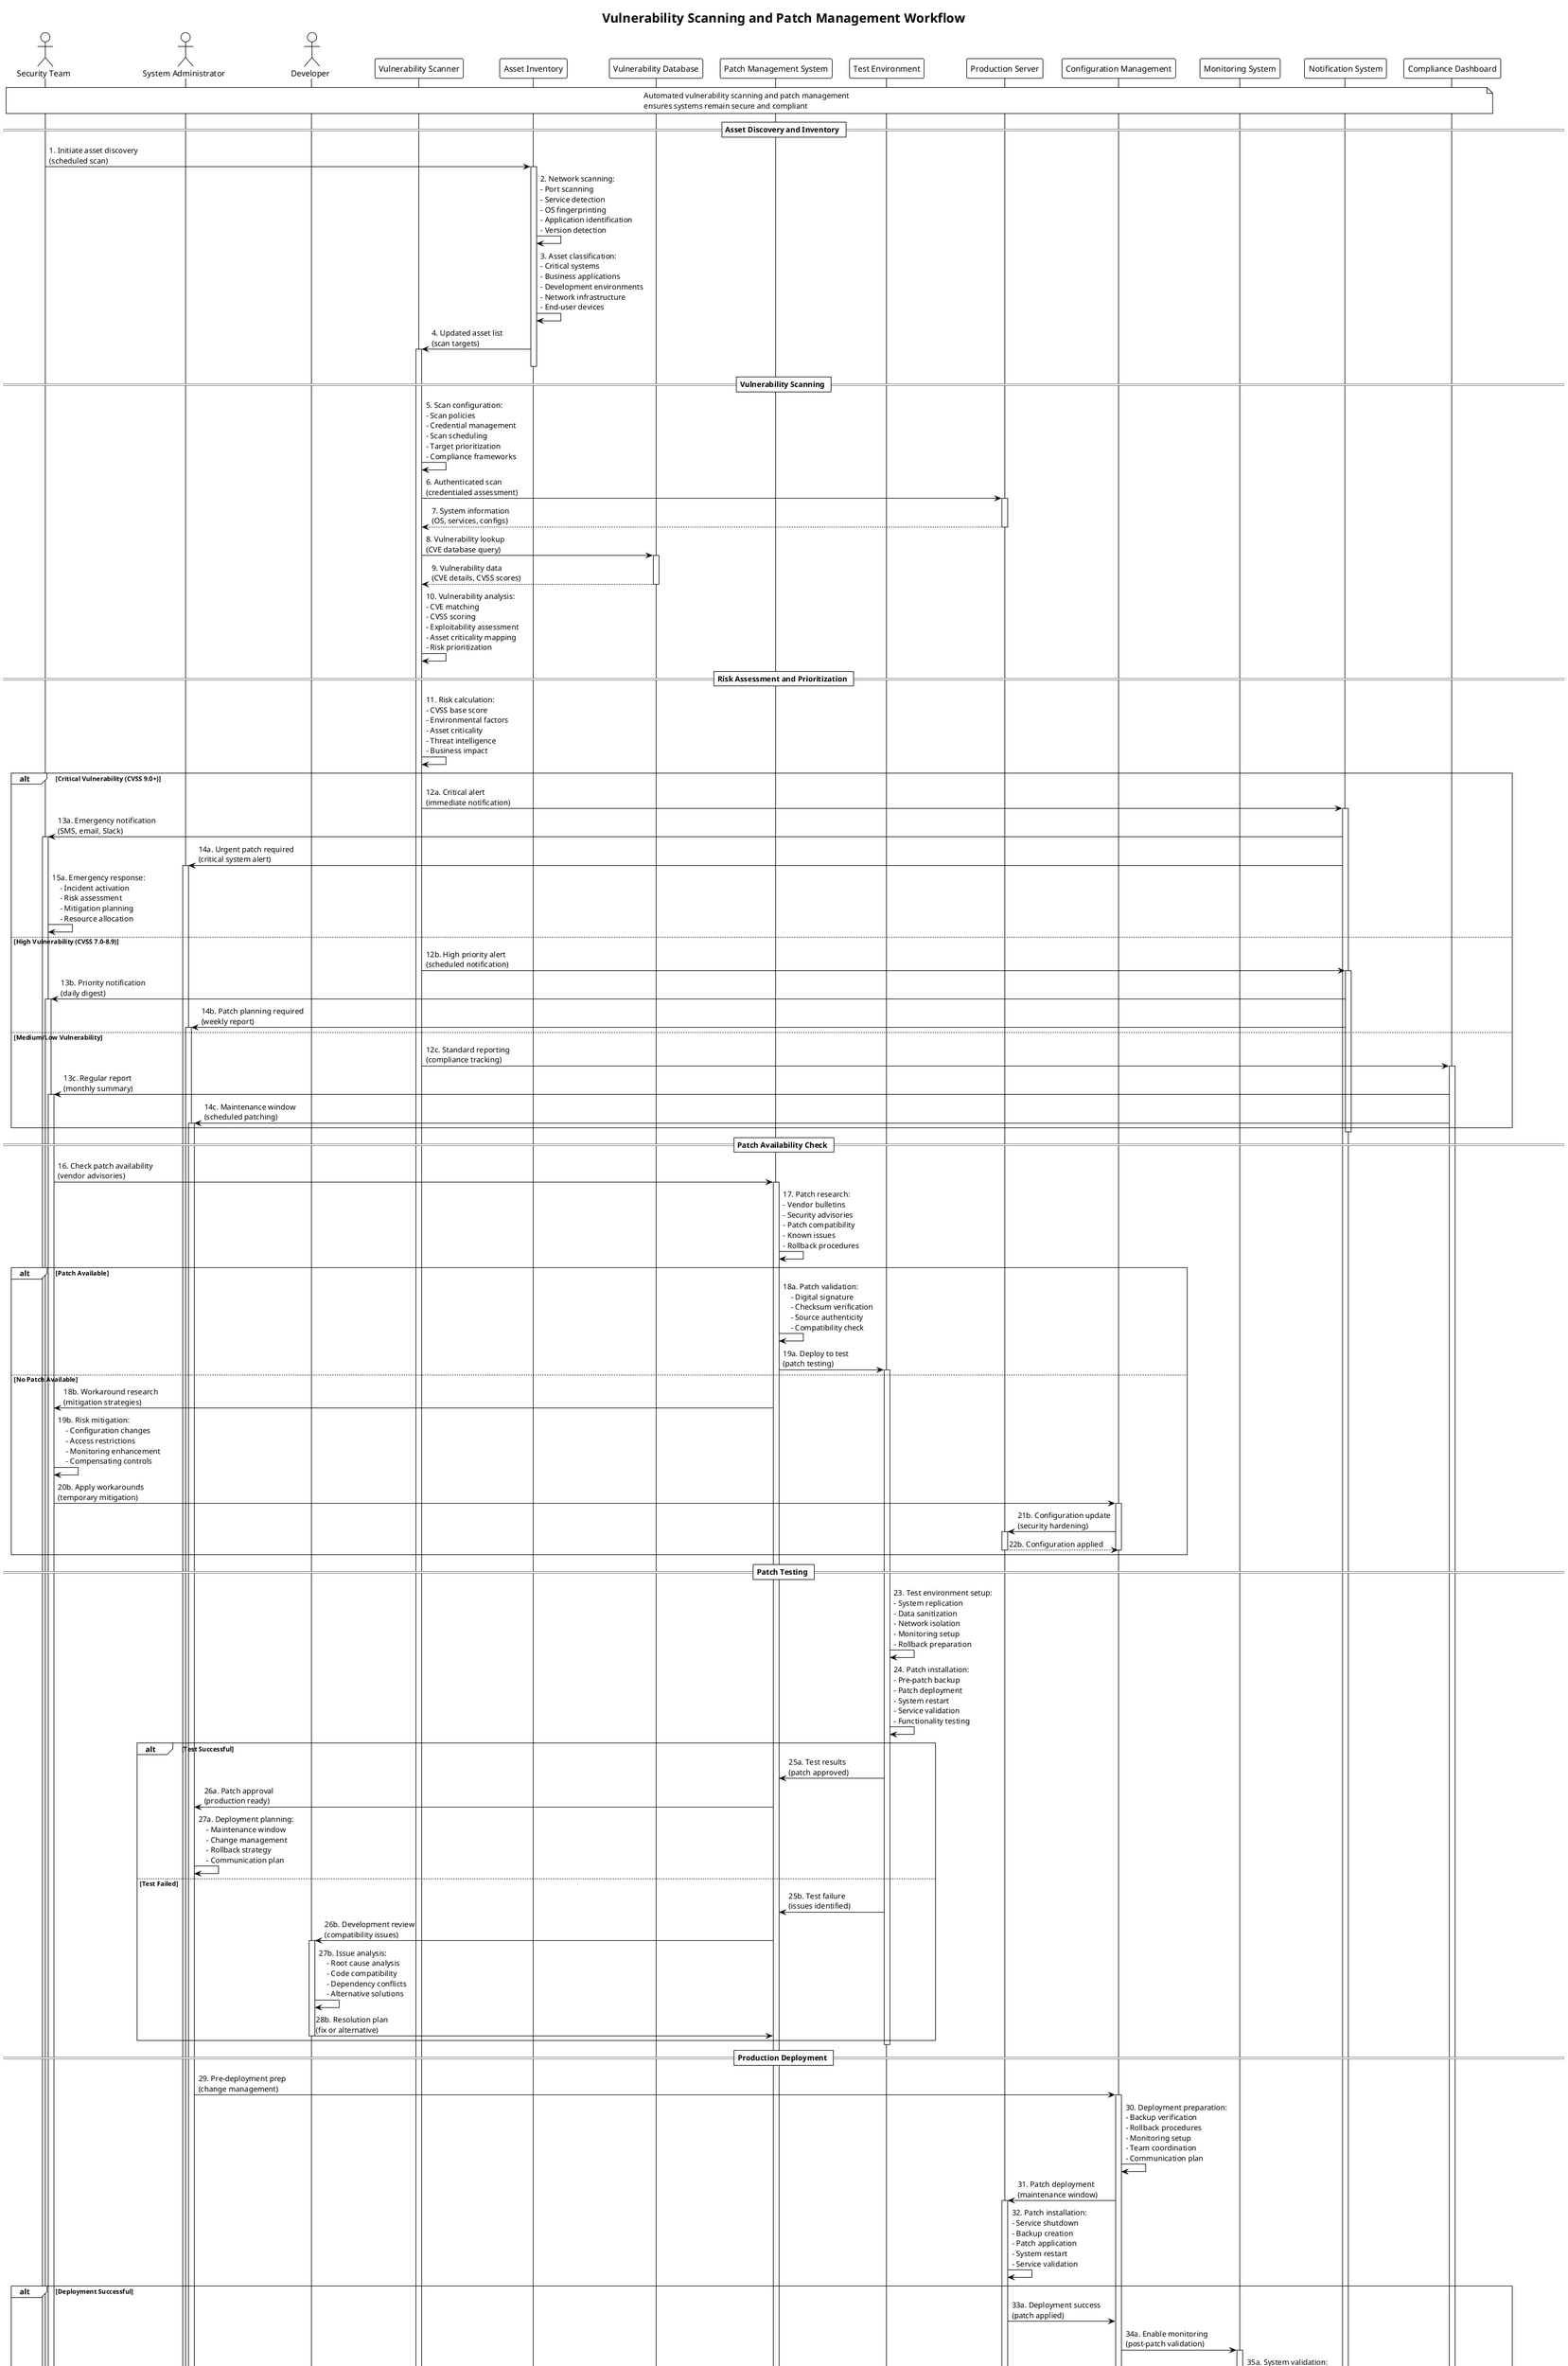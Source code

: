@startuml
!theme plain
title Vulnerability Scanning and Patch Management Workflow

actor "Security Team" as security
actor "System Administrator" as admin
actor "Developer" as dev
participant "Vulnerability Scanner" as scanner
participant "Asset Inventory" as inventory
participant "Vulnerability Database" as vulndb
participant "Patch Management System" as patchmgmt
participant "Test Environment" as testenv
participant "Production Server" as prodserver
participant "Configuration Management" as config
participant "Monitoring System" as monitor
participant "Notification System" as notify
participant "Compliance Dashboard" as compliance

note over security, compliance
  Automated vulnerability scanning and patch management
  ensures systems remain secure and compliant
end note

== Asset Discovery and Inventory ==

security -> inventory: 1. Initiate asset discovery\n(scheduled scan)
activate inventory

inventory -> inventory: 2. Network scanning:\n- Port scanning\n- Service detection\n- OS fingerprinting\n- Application identification\n- Version detection

inventory -> inventory: 3. Asset classification:\n- Critical systems\n- Business applications\n- Development environments\n- Network infrastructure\n- End-user devices

inventory -> scanner: 4. Updated asset list\n(scan targets)
activate scanner

deactivate inventory

== Vulnerability Scanning ==

scanner -> scanner: 5. Scan configuration:\n- Scan policies\n- Credential management\n- Scan scheduling\n- Target prioritization\n- Compliance frameworks

scanner -> prodserver: 6. Authenticated scan\n(credentialed assessment)
activate prodserver

prodserver --> scanner: 7. System information\n(OS, services, configs)
deactivate prodserver

scanner -> vulndb: 8. Vulnerability lookup\n(CVE database query)
activate vulndb

vulndb --> scanner: 9. Vulnerability data\n(CVE details, CVSS scores)
deactivate vulndb

scanner -> scanner: 10. Vulnerability analysis:\n- CVE matching\n- CVSS scoring\n- Exploitability assessment\n- Asset criticality mapping\n- Risk prioritization

== Risk Assessment and Prioritization ==

scanner -> scanner: 11. Risk calculation:\n- CVSS base score\n- Environmental factors\n- Asset criticality\n- Threat intelligence\n- Business impact

alt Critical Vulnerability (CVSS 9.0+)
    scanner -> notify: 12a. Critical alert\n(immediate notification)
    activate notify
    
    notify -> security: 13a. Emergency notification\n(SMS, email, Slack)
    activate security
    
    notify -> admin: 14a. Urgent patch required\n(critical system alert)
    activate admin
    
    security -> security: 15a. Emergency response:\n    - Incident activation\n    - Risk assessment\n    - Mitigation planning\n    - Resource allocation
    
else High Vulnerability (CVSS 7.0-8.9)
    scanner -> notify: 12b. High priority alert\n(scheduled notification)
    activate notify
    
    notify -> security: 13b. Priority notification\n(daily digest)
    activate security
    
    notify -> admin: 14b. Patch planning required\n(weekly report)
    activate admin
    
else Medium/Low Vulnerability
    scanner -> compliance: 12c. Standard reporting\n(compliance tracking)
    activate compliance
    
    compliance -> security: 13c. Regular report\n(monthly summary)
    activate security
    
    compliance -> admin: 14c. Maintenance window\n(scheduled patching)
    activate admin
end

deactivate notify

== Patch Availability Check ==

security -> patchmgmt: 16. Check patch availability\n(vendor advisories)
activate patchmgmt

patchmgmt -> patchmgmt: 17. Patch research:\n- Vendor bulletins\n- Security advisories\n- Patch compatibility\n- Known issues\n- Rollback procedures

alt Patch Available
    patchmgmt -> patchmgmt: 18a. Patch validation:\n    - Digital signature\n    - Checksum verification\n    - Source authenticity\n    - Compatibility check
    
    patchmgmt -> testenv: 19a. Deploy to test\n(patch testing)
    activate testenv
    
else No Patch Available
    patchmgmt -> security: 18b. Workaround research\n(mitigation strategies)
    
    security -> security: 19b. Risk mitigation:\n    - Configuration changes\n    - Access restrictions\n    - Monitoring enhancement\n    - Compensating controls
    
    security -> config: 20b. Apply workarounds\n(temporary mitigation)
    activate config
    
    config -> prodserver: 21b. Configuration update\n(security hardening)
    activate prodserver
    
    prodserver --> config: 22b. Configuration applied
    deactivate prodserver
    deactivate config
end

== Patch Testing ==

testenv -> testenv: 23. Test environment setup:\n- System replication\n- Data sanitization\n- Network isolation\n- Monitoring setup\n- Rollback preparation

testenv -> testenv: 24. Patch installation:\n- Pre-patch backup\n- Patch deployment\n- System restart\n- Service validation\n- Functionality testing

alt Test Successful
    testenv -> patchmgmt: 25a. Test results\n(patch approved)
    
    patchmgmt -> admin: 26a. Patch approval\n(production ready)
    
    admin -> admin: 27a. Deployment planning:\n    - Maintenance window\n    - Change management\n    - Rollback strategy\n    - Communication plan
    
else Test Failed
    testenv -> patchmgmt: 25b. Test failure\n(issues identified)
    
    patchmgmt -> dev: 26b. Development review\n(compatibility issues)
    activate dev
    
    dev -> dev: 27b. Issue analysis:\n    - Root cause analysis\n    - Code compatibility\n    - Dependency conflicts\n    - Alternative solutions
    
    dev -> patchmgmt: 28b. Resolution plan\n(fix or alternative)
    deactivate dev
end

deactivate testenv

== Production Deployment ==

admin -> config: 29. Pre-deployment prep\n(change management)
activate config

config -> config: 30. Deployment preparation:\n- Backup verification\n- Rollback procedures\n- Monitoring setup\n- Team coordination\n- Communication plan

config -> prodserver: 31. Patch deployment\n(maintenance window)
activate prodserver

prodserver -> prodserver: 32. Patch installation:\n- Service shutdown\n- Backup creation\n- Patch application\n- System restart\n- Service validation

alt Deployment Successful
    prodserver -> config: 33a. Deployment success\n(patch applied)
    
    config -> monitor: 34a. Enable monitoring\n(post-patch validation)
    activate monitor
    
    monitor -> monitor: 35a. System validation:\n    - Performance metrics\n    - Error monitoring\n    - Service availability\n    - Security posture\n    - User experience
    
    monitor -> admin: 36a. Validation results\n(system healthy)
    
    admin -> scanner: 37a. Trigger rescan\n(vulnerability verification)
    
    scanner -> scanner: 38a. Verification scan:\n    - Patch validation\n    - Vulnerability status\n    - Configuration check\n    - Compliance verification
    
    scanner -> compliance: 39a. Scan results\n(vulnerability resolved)
    
    compliance -> security: 40a. Compliance update\n(patch status)
    
else Deployment Failed
    prodserver -> config: 33b. Deployment failure\n(rollback required)
    
    config -> config: 34b. Rollback execution:\n    - Service restoration\n    - Backup recovery\n    - Configuration revert\n    - System validation\n    - Incident logging
    
    config -> admin: 35b. Rollback completed\n(system restored)
    
    admin -> security: 36b. Incident report\n(deployment failure)
    
    security -> patchmgmt: 37b. Failure analysis\n(root cause investigation)
    
    patchmgmt -> patchmgmt: 38b. Issue resolution:\n    - Failure analysis\n    - Alternative patches\n    - Vendor escalation\n    - Timeline adjustment
end

deactivate prodserver
deactivate config
deactivate monitor
deactivate patchmgmt

== Compliance and Reporting ==

compliance -> compliance: 41. Compliance tracking:\n- Patch status\n- SLA compliance\n- Risk metrics\n- Audit trails\n- Regulatory requirements

compliance -> compliance: 42. Report generation:\n- Executive dashboard\n- Technical reports\n- Compliance status\n- Risk assessments\n- Trend analysis

alt Compliance Met
    compliance -> security: 43a. Compliance report\n(requirements satisfied)
    
    security -> security: 44a. Continuous improvement:\n    - Process optimization\n    - Tool enhancement\n    - Training updates\n    - Policy refinement
    
else Compliance Gap
    compliance -> security: 43b. Compliance alert\n(gaps identified)
    
    security -> admin: 44b. Remediation plan\n(compliance actions)
    
    admin -> admin: 45b. Gap remediation:\n    - Priority patching\n    - Process improvement\n    - Resource allocation\n    - Timeline adjustment
end

deactivate security
deactivate admin
deactivate scanner
deactivate compliance

== Continuous Monitoring ==

monitor -> monitor: 46. Ongoing monitoring:\n- Threat intelligence\n- New vulnerabilities\n- System changes\n- Performance impact\n- Security posture

monitor -> scanner: 47. Trigger periodic scans\n(scheduled assessment)
activate scanner

scanner -> scanner: 48. Regular scanning:\n- Weekly quick scans\n- Monthly full scans\n- Quarterly deep scans\n- Annual assessments\n- Ad-hoc investigations

scanner -> vulndb: 49. Update vulnerability data\n(latest CVE feeds)
activate vulndb

vulndb --> scanner: 50. Updated signatures\n(new vulnerability data)
deactivate vulndb

scanner -> compliance: 51. Scan results\n(ongoing assessment)
activate compliance

compliance -> compliance: 52. Trend analysis:\n- Vulnerability trends\n- Patch effectiveness\n- Risk reduction\n- Compliance metrics\n- Performance impact

deactivate scanner
deactivate compliance
deactivate monitor

note right of scanner
  Scanning Capabilities:
  - Network vulnerability scanning
  - Web application testing
  - Database security assessment
  - Configuration compliance
  - Malware detection
end note

note right of patchmgmt
  Patch Management:
  - Automated patch deployment
  - Rollback capabilities
  - Testing workflows
  - Change management
  - Vendor coordination
end note

note left of compliance
  Compliance Frameworks:
  - PCI DSS
  - SOX
  - HIPAA
  - ISO 27001
  - NIST Cybersecurity Framework
end note

note left of monitor
  Monitoring Metrics:
  - Vulnerability count
  - Patch deployment time
  - System availability
  - Security incidents
  - Compliance status
end note

@enduml